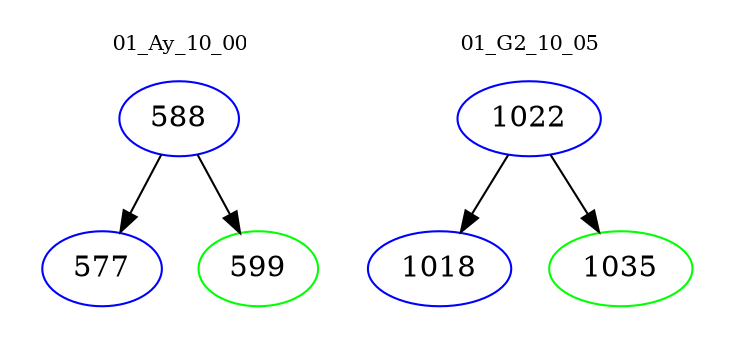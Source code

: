 digraph{
subgraph cluster_0 {
color = white
label = "01_Ay_10_00";
fontsize=10;
T0_588 [label="588", color="blue"]
T0_588 -> T0_577 [color="black"]
T0_577 [label="577", color="blue"]
T0_588 -> T0_599 [color="black"]
T0_599 [label="599", color="green"]
}
subgraph cluster_1 {
color = white
label = "01_G2_10_05";
fontsize=10;
T1_1022 [label="1022", color="blue"]
T1_1022 -> T1_1018 [color="black"]
T1_1018 [label="1018", color="blue"]
T1_1022 -> T1_1035 [color="black"]
T1_1035 [label="1035", color="green"]
}
}
